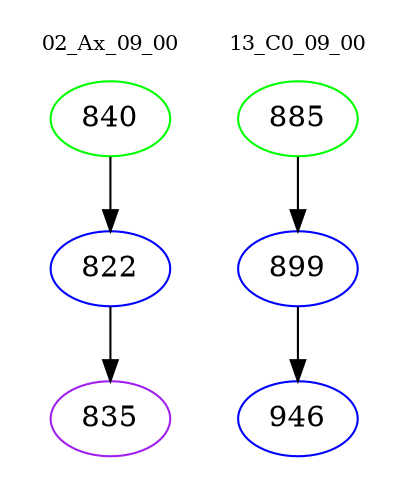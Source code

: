 digraph{
subgraph cluster_0 {
color = white
label = "02_Ax_09_00";
fontsize=10;
T0_840 [label="840", color="green"]
T0_840 -> T0_822 [color="black"]
T0_822 [label="822", color="blue"]
T0_822 -> T0_835 [color="black"]
T0_835 [label="835", color="purple"]
}
subgraph cluster_1 {
color = white
label = "13_C0_09_00";
fontsize=10;
T1_885 [label="885", color="green"]
T1_885 -> T1_899 [color="black"]
T1_899 [label="899", color="blue"]
T1_899 -> T1_946 [color="black"]
T1_946 [label="946", color="blue"]
}
}
